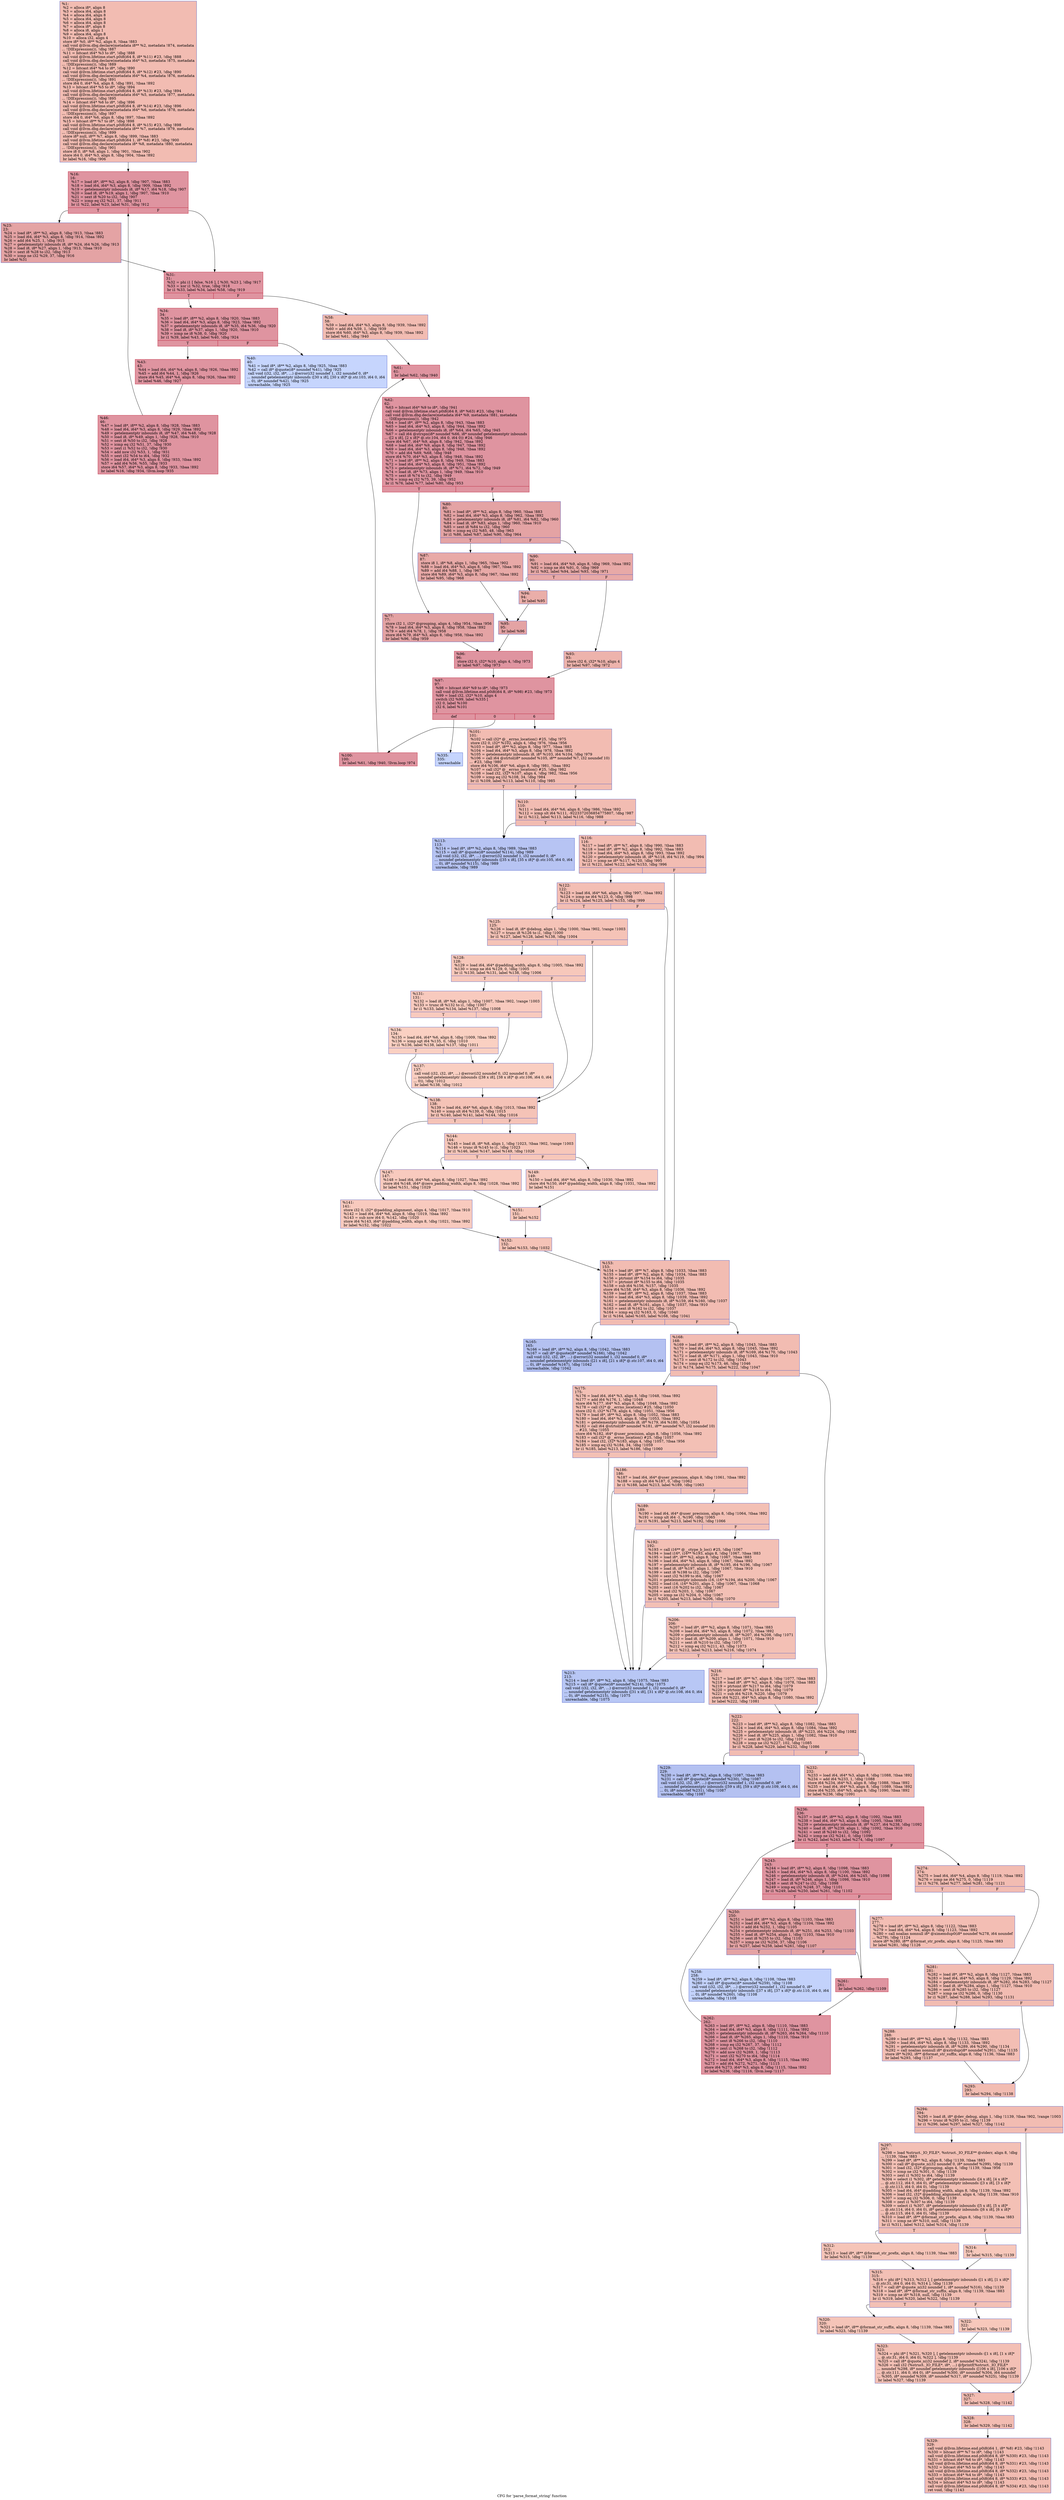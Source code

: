 digraph "CFG for 'parse_format_string' function" {
	label="CFG for 'parse_format_string' function";

	Node0xc863f0 [shape=record,color="#3d50c3ff", style=filled, fillcolor="#e1675170",label="{%1:\l  %2 = alloca i8*, align 8\l  %3 = alloca i64, align 8\l  %4 = alloca i64, align 8\l  %5 = alloca i64, align 8\l  %6 = alloca i64, align 8\l  %7 = alloca i8*, align 8\l  %8 = alloca i8, align 1\l  %9 = alloca i64, align 8\l  %10 = alloca i32, align 4\l  store i8* %0, i8** %2, align 8, !tbaa !883\l  call void @llvm.dbg.declare(metadata i8** %2, metadata !874, metadata\l... !DIExpression()), !dbg !887\l  %11 = bitcast i64* %3 to i8*, !dbg !888\l  call void @llvm.lifetime.start.p0i8(i64 8, i8* %11) #23, !dbg !888\l  call void @llvm.dbg.declare(metadata i64* %3, metadata !875, metadata\l... !DIExpression()), !dbg !889\l  %12 = bitcast i64* %4 to i8*, !dbg !890\l  call void @llvm.lifetime.start.p0i8(i64 8, i8* %12) #23, !dbg !890\l  call void @llvm.dbg.declare(metadata i64* %4, metadata !876, metadata\l... !DIExpression()), !dbg !891\l  store i64 0, i64* %4, align 8, !dbg !891, !tbaa !892\l  %13 = bitcast i64* %5 to i8*, !dbg !894\l  call void @llvm.lifetime.start.p0i8(i64 8, i8* %13) #23, !dbg !894\l  call void @llvm.dbg.declare(metadata i64* %5, metadata !877, metadata\l... !DIExpression()), !dbg !895\l  %14 = bitcast i64* %6 to i8*, !dbg !896\l  call void @llvm.lifetime.start.p0i8(i64 8, i8* %14) #23, !dbg !896\l  call void @llvm.dbg.declare(metadata i64* %6, metadata !878, metadata\l... !DIExpression()), !dbg !897\l  store i64 0, i64* %6, align 8, !dbg !897, !tbaa !892\l  %15 = bitcast i8** %7 to i8*, !dbg !898\l  call void @llvm.lifetime.start.p0i8(i64 8, i8* %15) #23, !dbg !898\l  call void @llvm.dbg.declare(metadata i8** %7, metadata !879, metadata\l... !DIExpression()), !dbg !899\l  store i8* null, i8** %7, align 8, !dbg !899, !tbaa !883\l  call void @llvm.lifetime.start.p0i8(i64 1, i8* %8) #23, !dbg !900\l  call void @llvm.dbg.declare(metadata i8* %8, metadata !880, metadata\l... !DIExpression()), !dbg !901\l  store i8 0, i8* %8, align 1, !dbg !901, !tbaa !902\l  store i64 0, i64* %3, align 8, !dbg !904, !tbaa !892\l  br label %16, !dbg !906\l}"];
	Node0xc863f0 -> Node0xc866a0;
	Node0xc866a0 [shape=record,color="#b70d28ff", style=filled, fillcolor="#b70d2870",label="{%16:\l16:                                               \l  %17 = load i8*, i8** %2, align 8, !dbg !907, !tbaa !883\l  %18 = load i64, i64* %3, align 8, !dbg !909, !tbaa !892\l  %19 = getelementptr inbounds i8, i8* %17, i64 %18, !dbg !907\l  %20 = load i8, i8* %19, align 1, !dbg !907, !tbaa !910\l  %21 = sext i8 %20 to i32, !dbg !907\l  %22 = icmp eq i32 %21, 37, !dbg !911\l  br i1 %22, label %23, label %31, !dbg !912\l|{<s0>T|<s1>F}}"];
	Node0xc866a0:s0 -> Node0xc866f0;
	Node0xc866a0:s1 -> Node0xc86740;
	Node0xc866f0 [shape=record,color="#3d50c3ff", style=filled, fillcolor="#c32e3170",label="{%23:\l23:                                               \l  %24 = load i8*, i8** %2, align 8, !dbg !913, !tbaa !883\l  %25 = load i64, i64* %3, align 8, !dbg !914, !tbaa !892\l  %26 = add i64 %25, 1, !dbg !915\l  %27 = getelementptr inbounds i8, i8* %24, i64 %26, !dbg !913\l  %28 = load i8, i8* %27, align 1, !dbg !913, !tbaa !910\l  %29 = sext i8 %28 to i32, !dbg !913\l  %30 = icmp ne i32 %29, 37, !dbg !916\l  br label %31\l}"];
	Node0xc866f0 -> Node0xc86740;
	Node0xc86740 [shape=record,color="#b70d28ff", style=filled, fillcolor="#b70d2870",label="{%31:\l31:                                               \l  %32 = phi i1 [ false, %16 ], [ %30, %23 ], !dbg !917\l  %33 = xor i1 %32, true, !dbg !918\l  br i1 %33, label %34, label %58, !dbg !919\l|{<s0>T|<s1>F}}"];
	Node0xc86740:s0 -> Node0xc86790;
	Node0xc86740:s1 -> Node0xc868d0;
	Node0xc86790 [shape=record,color="#b70d28ff", style=filled, fillcolor="#b70d2870",label="{%34:\l34:                                               \l  %35 = load i8*, i8** %2, align 8, !dbg !920, !tbaa !883\l  %36 = load i64, i64* %3, align 8, !dbg !923, !tbaa !892\l  %37 = getelementptr inbounds i8, i8* %35, i64 %36, !dbg !920\l  %38 = load i8, i8* %37, align 1, !dbg !920, !tbaa !910\l  %39 = icmp ne i8 %38, 0, !dbg !920\l  br i1 %39, label %43, label %40, !dbg !924\l|{<s0>T|<s1>F}}"];
	Node0xc86790:s0 -> Node0xc86830;
	Node0xc86790:s1 -> Node0xc867e0;
	Node0xc867e0 [shape=record,color="#3d50c3ff", style=filled, fillcolor="#7ea1fa70",label="{%40:\l40:                                               \l  %41 = load i8*, i8** %2, align 8, !dbg !925, !tbaa !883\l  %42 = call i8* @quote(i8* noundef %41), !dbg !925\l  call void (i32, i32, i8*, ...) @error(i32 noundef 1, i32 noundef 0, i8*\l... noundef getelementptr inbounds ([30 x i8], [30 x i8]* @.str.103, i64 0, i64\l... 0), i8* noundef %42), !dbg !925\l  unreachable, !dbg !925\l}"];
	Node0xc86830 [shape=record,color="#b70d28ff", style=filled, fillcolor="#b70d2870",label="{%43:\l43:                                               \l  %44 = load i64, i64* %4, align 8, !dbg !926, !tbaa !892\l  %45 = add i64 %44, 1, !dbg !926\l  store i64 %45, i64* %4, align 8, !dbg !926, !tbaa !892\l  br label %46, !dbg !927\l}"];
	Node0xc86830 -> Node0xc86880;
	Node0xc86880 [shape=record,color="#b70d28ff", style=filled, fillcolor="#b70d2870",label="{%46:\l46:                                               \l  %47 = load i8*, i8** %2, align 8, !dbg !928, !tbaa !883\l  %48 = load i64, i64* %3, align 8, !dbg !929, !tbaa !892\l  %49 = getelementptr inbounds i8, i8* %47, i64 %48, !dbg !928\l  %50 = load i8, i8* %49, align 1, !dbg !928, !tbaa !910\l  %51 = sext i8 %50 to i32, !dbg !928\l  %52 = icmp eq i32 %51, 37, !dbg !930\l  %53 = zext i1 %52 to i32, !dbg !930\l  %54 = add nsw i32 %53, 1, !dbg !931\l  %55 = sext i32 %54 to i64, !dbg !932\l  %56 = load i64, i64* %3, align 8, !dbg !933, !tbaa !892\l  %57 = add i64 %56, %55, !dbg !933\l  store i64 %57, i64* %3, align 8, !dbg !933, !tbaa !892\l  br label %16, !dbg !934, !llvm.loop !935\l}"];
	Node0xc86880 -> Node0xc866a0;
	Node0xc868d0 [shape=record,color="#3d50c3ff", style=filled, fillcolor="#e1675170",label="{%58:\l58:                                               \l  %59 = load i64, i64* %3, align 8, !dbg !939, !tbaa !892\l  %60 = add i64 %59, 1, !dbg !939\l  store i64 %60, i64* %3, align 8, !dbg !939, !tbaa !892\l  br label %61, !dbg !940\l}"];
	Node0xc868d0 -> Node0xc86920;
	Node0xc86920 [shape=record,color="#b70d28ff", style=filled, fillcolor="#b70d2870",label="{%61:\l61:                                               \l  br label %62, !dbg !940\l}"];
	Node0xc86920 -> Node0xc86970;
	Node0xc86970 [shape=record,color="#b70d28ff", style=filled, fillcolor="#b70d2870",label="{%62:\l62:                                               \l  %63 = bitcast i64* %9 to i8*, !dbg !941\l  call void @llvm.lifetime.start.p0i8(i64 8, i8* %63) #23, !dbg !941\l  call void @llvm.dbg.declare(metadata i64* %9, metadata !881, metadata\l... !DIExpression()), !dbg !942\l  %64 = load i8*, i8** %2, align 8, !dbg !943, !tbaa !883\l  %65 = load i64, i64* %3, align 8, !dbg !944, !tbaa !892\l  %66 = getelementptr inbounds i8, i8* %64, i64 %65, !dbg !945\l  %67 = call i64 @strspn(i8* noundef %66, i8* noundef getelementptr inbounds\l... ([2 x i8], [2 x i8]* @.str.104, i64 0, i64 0)) #24, !dbg !946\l  store i64 %67, i64* %9, align 8, !dbg !942, !tbaa !892\l  %68 = load i64, i64* %9, align 8, !dbg !947, !tbaa !892\l  %69 = load i64, i64* %3, align 8, !dbg !948, !tbaa !892\l  %70 = add i64 %69, %68, !dbg !948\l  store i64 %70, i64* %3, align 8, !dbg !948, !tbaa !892\l  %71 = load i8*, i8** %2, align 8, !dbg !949, !tbaa !883\l  %72 = load i64, i64* %3, align 8, !dbg !951, !tbaa !892\l  %73 = getelementptr inbounds i8, i8* %71, i64 %72, !dbg !949\l  %74 = load i8, i8* %73, align 1, !dbg !949, !tbaa !910\l  %75 = sext i8 %74 to i32, !dbg !949\l  %76 = icmp eq i32 %75, 39, !dbg !952\l  br i1 %76, label %77, label %80, !dbg !953\l|{<s0>T|<s1>F}}"];
	Node0xc86970:s0 -> Node0xc869c0;
	Node0xc86970:s1 -> Node0xc86a10;
	Node0xc869c0 [shape=record,color="#3d50c3ff", style=filled, fillcolor="#c32e3170",label="{%77:\l77:                                               \l  store i32 1, i32* @grouping, align 4, !dbg !954, !tbaa !956\l  %78 = load i64, i64* %3, align 8, !dbg !958, !tbaa !892\l  %79 = add i64 %78, 1, !dbg !958\l  store i64 %79, i64* %3, align 8, !dbg !958, !tbaa !892\l  br label %96, !dbg !959\l}"];
	Node0xc869c0 -> Node0xc86bf0;
	Node0xc86a10 [shape=record,color="#3d50c3ff", style=filled, fillcolor="#c32e3170",label="{%80:\l80:                                               \l  %81 = load i8*, i8** %2, align 8, !dbg !960, !tbaa !883\l  %82 = load i64, i64* %3, align 8, !dbg !962, !tbaa !892\l  %83 = getelementptr inbounds i8, i8* %81, i64 %82, !dbg !960\l  %84 = load i8, i8* %83, align 1, !dbg !960, !tbaa !910\l  %85 = sext i8 %84 to i32, !dbg !960\l  %86 = icmp eq i32 %85, 48, !dbg !963\l  br i1 %86, label %87, label %90, !dbg !964\l|{<s0>T|<s1>F}}"];
	Node0xc86a10:s0 -> Node0xc86a60;
	Node0xc86a10:s1 -> Node0xc86ab0;
	Node0xc86a60 [shape=record,color="#3d50c3ff", style=filled, fillcolor="#ca3b3770",label="{%87:\l87:                                               \l  store i8 1, i8* %8, align 1, !dbg !965, !tbaa !902\l  %88 = load i64, i64* %3, align 8, !dbg !967, !tbaa !892\l  %89 = add i64 %88, 1, !dbg !967\l  store i64 %89, i64* %3, align 8, !dbg !967, !tbaa !892\l  br label %95, !dbg !968\l}"];
	Node0xc86a60 -> Node0xc86ba0;
	Node0xc86ab0 [shape=record,color="#3d50c3ff", style=filled, fillcolor="#ca3b3770",label="{%90:\l90:                                               \l  %91 = load i64, i64* %9, align 8, !dbg !969, !tbaa !892\l  %92 = icmp ne i64 %91, 0, !dbg !969\l  br i1 %92, label %94, label %93, !dbg !971\l|{<s0>T|<s1>F}}"];
	Node0xc86ab0:s0 -> Node0xc86b50;
	Node0xc86ab0:s1 -> Node0xc86b00;
	Node0xc86b00 [shape=record,color="#3d50c3ff", style=filled, fillcolor="#d6524470",label="{%93:\l93:                                               \l  store i32 6, i32* %10, align 4\l  br label %97, !dbg !972\l}"];
	Node0xc86b00 -> Node0xc86c40;
	Node0xc86b50 [shape=record,color="#3d50c3ff", style=filled, fillcolor="#d0473d70",label="{%94:\l94:                                               \l  br label %95\l}"];
	Node0xc86b50 -> Node0xc86ba0;
	Node0xc86ba0 [shape=record,color="#3d50c3ff", style=filled, fillcolor="#c32e3170",label="{%95:\l95:                                               \l  br label %96\l}"];
	Node0xc86ba0 -> Node0xc86bf0;
	Node0xc86bf0 [shape=record,color="#b70d28ff", style=filled, fillcolor="#b70d2870",label="{%96:\l96:                                               \l  store i32 0, i32* %10, align 4, !dbg !973\l  br label %97, !dbg !973\l}"];
	Node0xc86bf0 -> Node0xc86c40;
	Node0xc86c40 [shape=record,color="#b70d28ff", style=filled, fillcolor="#b70d2870",label="{%97:\l97:                                               \l  %98 = bitcast i64* %9 to i8*, !dbg !973\l  call void @llvm.lifetime.end.p0i8(i64 8, i8* %98) #23, !dbg !973\l  %99 = load i32, i32* %10, align 4\l  switch i32 %99, label %335 [\l    i32 0, label %100\l    i32 6, label %101\l  ]\l|{<s0>def|<s1>0|<s2>6}}"];
	Node0xc86c40:s0 -> Node0xc87d20;
	Node0xc86c40:s1 -> Node0xc86c90;
	Node0xc86c40:s2 -> Node0xc86ce0;
	Node0xc86c90 [shape=record,color="#b70d28ff", style=filled, fillcolor="#b70d2870",label="{%100:\l100:                                              \l  br label %61, !dbg !940, !llvm.loop !974\l}"];
	Node0xc86c90 -> Node0xc86920;
	Node0xc86ce0 [shape=record,color="#3d50c3ff", style=filled, fillcolor="#e1675170",label="{%101:\l101:                                              \l  %102 = call i32* @__errno_location() #25, !dbg !975\l  store i32 0, i32* %102, align 4, !dbg !976, !tbaa !956\l  %103 = load i8*, i8** %2, align 8, !dbg !977, !tbaa !883\l  %104 = load i64, i64* %3, align 8, !dbg !978, !tbaa !892\l  %105 = getelementptr inbounds i8, i8* %103, i64 %104, !dbg !979\l  %106 = call i64 @strtol(i8* noundef %105, i8** noundef %7, i32 noundef 10)\l... #23, !dbg !980\l  store i64 %106, i64* %6, align 8, !dbg !981, !tbaa !892\l  %107 = call i32* @__errno_location() #25, !dbg !982\l  %108 = load i32, i32* %107, align 4, !dbg !982, !tbaa !956\l  %109 = icmp eq i32 %108, 34, !dbg !984\l  br i1 %109, label %113, label %110, !dbg !985\l|{<s0>T|<s1>F}}"];
	Node0xc86ce0:s0 -> Node0xc86d80;
	Node0xc86ce0:s1 -> Node0xc86d30;
	Node0xc86d30 [shape=record,color="#3d50c3ff", style=filled, fillcolor="#e1675170",label="{%110:\l110:                                              \l  %111 = load i64, i64* %6, align 8, !dbg !986, !tbaa !892\l  %112 = icmp slt i64 %111, -9223372036854775807, !dbg !987\l  br i1 %112, label %113, label %116, !dbg !988\l|{<s0>T|<s1>F}}"];
	Node0xc86d30:s0 -> Node0xc86d80;
	Node0xc86d30:s1 -> Node0xc86dd0;
	Node0xc86d80 [shape=record,color="#3d50c3ff", style=filled, fillcolor="#5b7ae570",label="{%113:\l113:                                              \l  %114 = load i8*, i8** %2, align 8, !dbg !989, !tbaa !883\l  %115 = call i8* @quote(i8* noundef %114), !dbg !989\l  call void (i32, i32, i8*, ...) @error(i32 noundef 1, i32 noundef 0, i8*\l... noundef getelementptr inbounds ([35 x i8], [35 x i8]* @.str.105, i64 0, i64\l... 0), i8* noundef %115), !dbg !989\l  unreachable, !dbg !989\l}"];
	Node0xc86dd0 [shape=record,color="#3d50c3ff", style=filled, fillcolor="#e1675170",label="{%116:\l116:                                              \l  %117 = load i8*, i8** %7, align 8, !dbg !990, !tbaa !883\l  %118 = load i8*, i8** %2, align 8, !dbg !992, !tbaa !883\l  %119 = load i64, i64* %3, align 8, !dbg !993, !tbaa !892\l  %120 = getelementptr inbounds i8, i8* %118, i64 %119, !dbg !994\l  %121 = icmp ne i8* %117, %120, !dbg !995\l  br i1 %121, label %122, label %153, !dbg !996\l|{<s0>T|<s1>F}}"];
	Node0xc86dd0:s0 -> Node0xc86e20;
	Node0xc86dd0:s1 -> Node0xc87230;
	Node0xc86e20 [shape=record,color="#3d50c3ff", style=filled, fillcolor="#e36c5570",label="{%122:\l122:                                              \l  %123 = load i64, i64* %6, align 8, !dbg !997, !tbaa !892\l  %124 = icmp ne i64 %123, 0, !dbg !998\l  br i1 %124, label %125, label %153, !dbg !999\l|{<s0>T|<s1>F}}"];
	Node0xc86e20:s0 -> Node0xc86e70;
	Node0xc86e20:s1 -> Node0xc87230;
	Node0xc86e70 [shape=record,color="#3d50c3ff", style=filled, fillcolor="#e8765c70",label="{%125:\l125:                                              \l  %126 = load i8, i8* @debug, align 1, !dbg !1000, !tbaa !902, !range !1003\l  %127 = trunc i8 %126 to i1, !dbg !1000\l  br i1 %127, label %128, label %138, !dbg !1004\l|{<s0>T|<s1>F}}"];
	Node0xc86e70:s0 -> Node0xc86ec0;
	Node0xc86e70:s1 -> Node0xc87000;
	Node0xc86ec0 [shape=record,color="#3d50c3ff", style=filled, fillcolor="#ed836670",label="{%128:\l128:                                              \l  %129 = load i64, i64* @padding_width, align 8, !dbg !1005, !tbaa !892\l  %130 = icmp ne i64 %129, 0, !dbg !1005\l  br i1 %130, label %131, label %138, !dbg !1006\l|{<s0>T|<s1>F}}"];
	Node0xc86ec0:s0 -> Node0xc86f10;
	Node0xc86ec0:s1 -> Node0xc87000;
	Node0xc86f10 [shape=record,color="#3d50c3ff", style=filled, fillcolor="#ef886b70",label="{%131:\l131:                                              \l  %132 = load i8, i8* %8, align 1, !dbg !1007, !tbaa !902, !range !1003\l  %133 = trunc i8 %132 to i1, !dbg !1007\l  br i1 %133, label %134, label %137, !dbg !1008\l|{<s0>T|<s1>F}}"];
	Node0xc86f10:s0 -> Node0xc86f60;
	Node0xc86f10:s1 -> Node0xc86fb0;
	Node0xc86f60 [shape=record,color="#3d50c3ff", style=filled, fillcolor="#f3947570",label="{%134:\l134:                                              \l  %135 = load i64, i64* %6, align 8, !dbg !1009, !tbaa !892\l  %136 = icmp sgt i64 %135, 0, !dbg !1010\l  br i1 %136, label %138, label %137, !dbg !1011\l|{<s0>T|<s1>F}}"];
	Node0xc86f60:s0 -> Node0xc87000;
	Node0xc86f60:s1 -> Node0xc86fb0;
	Node0xc86fb0 [shape=record,color="#3d50c3ff", style=filled, fillcolor="#f2907270",label="{%137:\l137:                                              \l  call void (i32, i32, i8*, ...) @error(i32 noundef 0, i32 noundef 0, i8*\l... noundef getelementptr inbounds ([38 x i8], [38 x i8]* @.str.106, i64 0, i64\l... 0)), !dbg !1012\l  br label %138, !dbg !1012\l}"];
	Node0xc86fb0 -> Node0xc87000;
	Node0xc87000 [shape=record,color="#3d50c3ff", style=filled, fillcolor="#e8765c70",label="{%138:\l138:                                              \l  %139 = load i64, i64* %6, align 8, !dbg !1013, !tbaa !892\l  %140 = icmp slt i64 %139, 0, !dbg !1015\l  br i1 %140, label %141, label %144, !dbg !1016\l|{<s0>T|<s1>F}}"];
	Node0xc87000:s0 -> Node0xc87050;
	Node0xc87000:s1 -> Node0xc870a0;
	Node0xc87050 [shape=record,color="#3d50c3ff", style=filled, fillcolor="#ef886b70",label="{%141:\l141:                                              \l  store i32 0, i32* @padding_alignment, align 4, !dbg !1017, !tbaa !910\l  %142 = load i64, i64* %6, align 8, !dbg !1019, !tbaa !892\l  %143 = sub nsw i64 0, %142, !dbg !1020\l  store i64 %143, i64* @padding_width, align 8, !dbg !1021, !tbaa !892\l  br label %152, !dbg !1022\l}"];
	Node0xc87050 -> Node0xc871e0;
	Node0xc870a0 [shape=record,color="#3d50c3ff", style=filled, fillcolor="#ec7f6370",label="{%144:\l144:                                              \l  %145 = load i8, i8* %8, align 1, !dbg !1023, !tbaa !902, !range !1003\l  %146 = trunc i8 %145 to i1, !dbg !1023\l  br i1 %146, label %147, label %149, !dbg !1026\l|{<s0>T|<s1>F}}"];
	Node0xc870a0:s0 -> Node0xc870f0;
	Node0xc870a0:s1 -> Node0xc87140;
	Node0xc870f0 [shape=record,color="#3d50c3ff", style=filled, fillcolor="#ef886b70",label="{%147:\l147:                                              \l  %148 = load i64, i64* %6, align 8, !dbg !1027, !tbaa !892\l  store i64 %148, i64* @zero_padding_width, align 8, !dbg !1028, !tbaa !892\l  br label %151, !dbg !1029\l}"];
	Node0xc870f0 -> Node0xc87190;
	Node0xc87140 [shape=record,color="#3d50c3ff", style=filled, fillcolor="#ef886b70",label="{%149:\l149:                                              \l  %150 = load i64, i64* %6, align 8, !dbg !1030, !tbaa !892\l  store i64 %150, i64* @padding_width, align 8, !dbg !1031, !tbaa !892\l  br label %151\l}"];
	Node0xc87140 -> Node0xc87190;
	Node0xc87190 [shape=record,color="#3d50c3ff", style=filled, fillcolor="#ec7f6370",label="{%151:\l151:                                              \l  br label %152\l}"];
	Node0xc87190 -> Node0xc871e0;
	Node0xc871e0 [shape=record,color="#3d50c3ff", style=filled, fillcolor="#e8765c70",label="{%152:\l152:                                              \l  br label %153, !dbg !1032\l}"];
	Node0xc871e0 -> Node0xc87230;
	Node0xc87230 [shape=record,color="#3d50c3ff", style=filled, fillcolor="#e1675170",label="{%153:\l153:                                              \l  %154 = load i8*, i8** %7, align 8, !dbg !1033, !tbaa !883\l  %155 = load i8*, i8** %2, align 8, !dbg !1034, !tbaa !883\l  %156 = ptrtoint i8* %154 to i64, !dbg !1035\l  %157 = ptrtoint i8* %155 to i64, !dbg !1035\l  %158 = sub i64 %156, %157, !dbg !1035\l  store i64 %158, i64* %3, align 8, !dbg !1036, !tbaa !892\l  %159 = load i8*, i8** %2, align 8, !dbg !1037, !tbaa !883\l  %160 = load i64, i64* %3, align 8, !dbg !1039, !tbaa !892\l  %161 = getelementptr inbounds i8, i8* %159, i64 %160, !dbg !1037\l  %162 = load i8, i8* %161, align 1, !dbg !1037, !tbaa !910\l  %163 = sext i8 %162 to i32, !dbg !1037\l  %164 = icmp eq i32 %163, 0, !dbg !1040\l  br i1 %164, label %165, label %168, !dbg !1041\l|{<s0>T|<s1>F}}"];
	Node0xc87230:s0 -> Node0xc87280;
	Node0xc87230:s1 -> Node0xc872d0;
	Node0xc87280 [shape=record,color="#3d50c3ff", style=filled, fillcolor="#5572df70",label="{%165:\l165:                                              \l  %166 = load i8*, i8** %2, align 8, !dbg !1042, !tbaa !883\l  %167 = call i8* @quote(i8* noundef %166), !dbg !1042\l  call void (i32, i32, i8*, ...) @error(i32 noundef 1, i32 noundef 0, i8*\l... noundef getelementptr inbounds ([21 x i8], [21 x i8]* @.str.107, i64 0, i64\l... 0), i8* noundef %167), !dbg !1042\l  unreachable, !dbg !1042\l}"];
	Node0xc872d0 [shape=record,color="#3d50c3ff", style=filled, fillcolor="#e1675170",label="{%168:\l168:                                              \l  %169 = load i8*, i8** %2, align 8, !dbg !1043, !tbaa !883\l  %170 = load i64, i64* %3, align 8, !dbg !1045, !tbaa !892\l  %171 = getelementptr inbounds i8, i8* %169, i64 %170, !dbg !1043\l  %172 = load i8, i8* %171, align 1, !dbg !1043, !tbaa !910\l  %173 = sext i8 %172 to i32, !dbg !1043\l  %174 = icmp eq i32 %173, 46, !dbg !1046\l  br i1 %174, label %175, label %222, !dbg !1047\l|{<s0>T|<s1>F}}"];
	Node0xc872d0:s0 -> Node0xc87320;
	Node0xc872d0:s1 -> Node0xc87550;
	Node0xc87320 [shape=record,color="#3d50c3ff", style=filled, fillcolor="#e5705870",label="{%175:\l175:                                              \l  %176 = load i64, i64* %3, align 8, !dbg !1048, !tbaa !892\l  %177 = add i64 %176, 1, !dbg !1048\l  store i64 %177, i64* %3, align 8, !dbg !1048, !tbaa !892\l  %178 = call i32* @__errno_location() #25, !dbg !1050\l  store i32 0, i32* %178, align 4, !dbg !1051, !tbaa !956\l  %179 = load i8*, i8** %2, align 8, !dbg !1052, !tbaa !883\l  %180 = load i64, i64* %3, align 8, !dbg !1053, !tbaa !892\l  %181 = getelementptr inbounds i8, i8* %179, i64 %180, !dbg !1054\l  %182 = call i64 @strtol(i8* noundef %181, i8** noundef %7, i32 noundef 10)\l... #23, !dbg !1055\l  store i64 %182, i64* @user_precision, align 8, !dbg !1056, !tbaa !892\l  %183 = call i32* @__errno_location() #25, !dbg !1057\l  %184 = load i32, i32* %183, align 4, !dbg !1057, !tbaa !956\l  %185 = icmp eq i32 %184, 34, !dbg !1059\l  br i1 %185, label %213, label %186, !dbg !1060\l|{<s0>T|<s1>F}}"];
	Node0xc87320:s0 -> Node0xc874b0;
	Node0xc87320:s1 -> Node0xc87370;
	Node0xc87370 [shape=record,color="#3d50c3ff", style=filled, fillcolor="#e5705870",label="{%186:\l186:                                              \l  %187 = load i64, i64* @user_precision, align 8, !dbg !1061, !tbaa !892\l  %188 = icmp slt i64 %187, 0, !dbg !1062\l  br i1 %188, label %213, label %189, !dbg !1063\l|{<s0>T|<s1>F}}"];
	Node0xc87370:s0 -> Node0xc874b0;
	Node0xc87370:s1 -> Node0xc873c0;
	Node0xc873c0 [shape=record,color="#3d50c3ff", style=filled, fillcolor="#e5705870",label="{%189:\l189:                                              \l  %190 = load i64, i64* @user_precision, align 8, !dbg !1064, !tbaa !892\l  %191 = icmp ult i64 -1, %190, !dbg !1065\l  br i1 %191, label %213, label %192, !dbg !1066\l|{<s0>T|<s1>F}}"];
	Node0xc873c0:s0 -> Node0xc874b0;
	Node0xc873c0:s1 -> Node0xc87410;
	Node0xc87410 [shape=record,color="#3d50c3ff", style=filled, fillcolor="#e5705870",label="{%192:\l192:                                              \l  %193 = call i16** @__ctype_b_loc() #25, !dbg !1067\l  %194 = load i16*, i16** %193, align 8, !dbg !1067, !tbaa !883\l  %195 = load i8*, i8** %2, align 8, !dbg !1067, !tbaa !883\l  %196 = load i64, i64* %3, align 8, !dbg !1067, !tbaa !892\l  %197 = getelementptr inbounds i8, i8* %195, i64 %196, !dbg !1067\l  %198 = load i8, i8* %197, align 1, !dbg !1067, !tbaa !910\l  %199 = sext i8 %198 to i32, !dbg !1067\l  %200 = sext i32 %199 to i64, !dbg !1067\l  %201 = getelementptr inbounds i16, i16* %194, i64 %200, !dbg !1067\l  %202 = load i16, i16* %201, align 2, !dbg !1067, !tbaa !1068\l  %203 = zext i16 %202 to i32, !dbg !1067\l  %204 = and i32 %203, 1, !dbg !1067\l  %205 = icmp ne i32 %204, 0, !dbg !1067\l  br i1 %205, label %213, label %206, !dbg !1070\l|{<s0>T|<s1>F}}"];
	Node0xc87410:s0 -> Node0xc874b0;
	Node0xc87410:s1 -> Node0xc87460;
	Node0xc87460 [shape=record,color="#3d50c3ff", style=filled, fillcolor="#e5705870",label="{%206:\l206:                                              \l  %207 = load i8*, i8** %2, align 8, !dbg !1071, !tbaa !883\l  %208 = load i64, i64* %3, align 8, !dbg !1072, !tbaa !892\l  %209 = getelementptr inbounds i8, i8* %207, i64 %208, !dbg !1071\l  %210 = load i8, i8* %209, align 1, !dbg !1071, !tbaa !910\l  %211 = sext i8 %210 to i32, !dbg !1071\l  %212 = icmp eq i32 %211, 43, !dbg !1073\l  br i1 %212, label %213, label %216, !dbg !1074\l|{<s0>T|<s1>F}}"];
	Node0xc87460:s0 -> Node0xc874b0;
	Node0xc87460:s1 -> Node0xc87500;
	Node0xc874b0 [shape=record,color="#3d50c3ff", style=filled, fillcolor="#5f7fe870",label="{%213:\l213:                                              \l  %214 = load i8*, i8** %2, align 8, !dbg !1075, !tbaa !883\l  %215 = call i8* @quote(i8* noundef %214), !dbg !1075\l  call void (i32, i32, i8*, ...) @error(i32 noundef 1, i32 noundef 0, i8*\l... noundef getelementptr inbounds ([31 x i8], [31 x i8]* @.str.108, i64 0, i64\l... 0), i8* noundef %215), !dbg !1075\l  unreachable, !dbg !1075\l}"];
	Node0xc87500 [shape=record,color="#3d50c3ff", style=filled, fillcolor="#e5705870",label="{%216:\l216:                                              \l  %217 = load i8*, i8** %7, align 8, !dbg !1077, !tbaa !883\l  %218 = load i8*, i8** %2, align 8, !dbg !1078, !tbaa !883\l  %219 = ptrtoint i8* %217 to i64, !dbg !1079\l  %220 = ptrtoint i8* %218 to i64, !dbg !1079\l  %221 = sub i64 %219, %220, !dbg !1079\l  store i64 %221, i64* %3, align 8, !dbg !1080, !tbaa !892\l  br label %222, !dbg !1081\l}"];
	Node0xc87500 -> Node0xc87550;
	Node0xc87550 [shape=record,color="#3d50c3ff", style=filled, fillcolor="#e1675170",label="{%222:\l222:                                              \l  %223 = load i8*, i8** %2, align 8, !dbg !1082, !tbaa !883\l  %224 = load i64, i64* %3, align 8, !dbg !1084, !tbaa !892\l  %225 = getelementptr inbounds i8, i8* %223, i64 %224, !dbg !1082\l  %226 = load i8, i8* %225, align 1, !dbg !1082, !tbaa !910\l  %227 = sext i8 %226 to i32, !dbg !1082\l  %228 = icmp ne i32 %227, 102, !dbg !1085\l  br i1 %228, label %229, label %232, !dbg !1086\l|{<s0>T|<s1>F}}"];
	Node0xc87550:s0 -> Node0xc875a0;
	Node0xc87550:s1 -> Node0xc875f0;
	Node0xc875a0 [shape=record,color="#3d50c3ff", style=filled, fillcolor="#5572df70",label="{%229:\l229:                                              \l  %230 = load i8*, i8** %2, align 8, !dbg !1087, !tbaa !883\l  %231 = call i8* @quote(i8* noundef %230), !dbg !1087\l  call void (i32, i32, i8*, ...) @error(i32 noundef 1, i32 noundef 0, i8*\l... noundef getelementptr inbounds ([59 x i8], [59 x i8]* @.str.109, i64 0, i64\l... 0), i8* noundef %231), !dbg !1087\l  unreachable, !dbg !1087\l}"];
	Node0xc875f0 [shape=record,color="#3d50c3ff", style=filled, fillcolor="#e1675170",label="{%232:\l232:                                              \l  %233 = load i64, i64* %3, align 8, !dbg !1088, !tbaa !892\l  %234 = add i64 %233, 1, !dbg !1088\l  store i64 %234, i64* %3, align 8, !dbg !1088, !tbaa !892\l  %235 = load i64, i64* %3, align 8, !dbg !1089, !tbaa !892\l  store i64 %235, i64* %5, align 8, !dbg !1090, !tbaa !892\l  br label %236, !dbg !1091\l}"];
	Node0xc875f0 -> Node0xc87640;
	Node0xc87640 [shape=record,color="#b70d28ff", style=filled, fillcolor="#b70d2870",label="{%236:\l236:                                              \l  %237 = load i8*, i8** %2, align 8, !dbg !1092, !tbaa !883\l  %238 = load i64, i64* %3, align 8, !dbg !1095, !tbaa !892\l  %239 = getelementptr inbounds i8, i8* %237, i64 %238, !dbg !1092\l  %240 = load i8, i8* %239, align 1, !dbg !1092, !tbaa !910\l  %241 = sext i8 %240 to i32, !dbg !1092\l  %242 = icmp ne i32 %241, 0, !dbg !1096\l  br i1 %242, label %243, label %274, !dbg !1097\l|{<s0>T|<s1>F}}"];
	Node0xc87640:s0 -> Node0xc87690;
	Node0xc87640:s1 -> Node0xc87820;
	Node0xc87690 [shape=record,color="#b70d28ff", style=filled, fillcolor="#b70d2870",label="{%243:\l243:                                              \l  %244 = load i8*, i8** %2, align 8, !dbg !1098, !tbaa !883\l  %245 = load i64, i64* %3, align 8, !dbg !1100, !tbaa !892\l  %246 = getelementptr inbounds i8, i8* %244, i64 %245, !dbg !1098\l  %247 = load i8, i8* %246, align 1, !dbg !1098, !tbaa !910\l  %248 = sext i8 %247 to i32, !dbg !1098\l  %249 = icmp eq i32 %248, 37, !dbg !1101\l  br i1 %249, label %250, label %261, !dbg !1102\l|{<s0>T|<s1>F}}"];
	Node0xc87690:s0 -> Node0xc876e0;
	Node0xc87690:s1 -> Node0xc87780;
	Node0xc876e0 [shape=record,color="#3d50c3ff", style=filled, fillcolor="#c32e3170",label="{%250:\l250:                                              \l  %251 = load i8*, i8** %2, align 8, !dbg !1103, !tbaa !883\l  %252 = load i64, i64* %3, align 8, !dbg !1104, !tbaa !892\l  %253 = add i64 %252, 1, !dbg !1105\l  %254 = getelementptr inbounds i8, i8* %251, i64 %253, !dbg !1103\l  %255 = load i8, i8* %254, align 1, !dbg !1103, !tbaa !910\l  %256 = sext i8 %255 to i32, !dbg !1103\l  %257 = icmp ne i32 %256, 37, !dbg !1106\l  br i1 %257, label %258, label %261, !dbg !1107\l|{<s0>T|<s1>F}}"];
	Node0xc876e0:s0 -> Node0xc87730;
	Node0xc876e0:s1 -> Node0xc87780;
	Node0xc87730 [shape=record,color="#3d50c3ff", style=filled, fillcolor="#779af770",label="{%258:\l258:                                              \l  %259 = load i8*, i8** %2, align 8, !dbg !1108, !tbaa !883\l  %260 = call i8* @quote(i8* noundef %259), !dbg !1108\l  call void (i32, i32, i8*, ...) @error(i32 noundef 1, i32 noundef 0, i8*\l... noundef getelementptr inbounds ([37 x i8], [37 x i8]* @.str.110, i64 0, i64\l... 0), i8* noundef %260), !dbg !1108\l  unreachable, !dbg !1108\l}"];
	Node0xc87780 [shape=record,color="#b70d28ff", style=filled, fillcolor="#b70d2870",label="{%261:\l261:                                              \l  br label %262, !dbg !1109\l}"];
	Node0xc87780 -> Node0xc877d0;
	Node0xc877d0 [shape=record,color="#b70d28ff", style=filled, fillcolor="#b70d2870",label="{%262:\l262:                                              \l  %263 = load i8*, i8** %2, align 8, !dbg !1110, !tbaa !883\l  %264 = load i64, i64* %3, align 8, !dbg !1111, !tbaa !892\l  %265 = getelementptr inbounds i8, i8* %263, i64 %264, !dbg !1110\l  %266 = load i8, i8* %265, align 1, !dbg !1110, !tbaa !910\l  %267 = sext i8 %266 to i32, !dbg !1110\l  %268 = icmp eq i32 %267, 37, !dbg !1112\l  %269 = zext i1 %268 to i32, !dbg !1112\l  %270 = add nsw i32 %269, 1, !dbg !1113\l  %271 = sext i32 %270 to i64, !dbg !1114\l  %272 = load i64, i64* %3, align 8, !dbg !1115, !tbaa !892\l  %273 = add i64 %272, %271, !dbg !1115\l  store i64 %273, i64* %3, align 8, !dbg !1115, !tbaa !892\l  br label %236, !dbg !1116, !llvm.loop !1117\l}"];
	Node0xc877d0 -> Node0xc87640;
	Node0xc87820 [shape=record,color="#3d50c3ff", style=filled, fillcolor="#e1675170",label="{%274:\l274:                                              \l  %275 = load i64, i64* %4, align 8, !dbg !1119, !tbaa !892\l  %276 = icmp ne i64 %275, 0, !dbg !1119\l  br i1 %276, label %277, label %281, !dbg !1121\l|{<s0>T|<s1>F}}"];
	Node0xc87820:s0 -> Node0xc87870;
	Node0xc87820:s1 -> Node0xc878c0;
	Node0xc87870 [shape=record,color="#3d50c3ff", style=filled, fillcolor="#e36c5570",label="{%277:\l277:                                              \l  %278 = load i8*, i8** %2, align 8, !dbg !1122, !tbaa !883\l  %279 = load i64, i64* %4, align 8, !dbg !1123, !tbaa !892\l  %280 = call noalias nonnull i8* @ximemdup0(i8* noundef %278, i64 noundef\l... %279), !dbg !1124\l  store i8* %280, i8** @format_str_prefix, align 8, !dbg !1125, !tbaa !883\l  br label %281, !dbg !1126\l}"];
	Node0xc87870 -> Node0xc878c0;
	Node0xc878c0 [shape=record,color="#3d50c3ff", style=filled, fillcolor="#e1675170",label="{%281:\l281:                                              \l  %282 = load i8*, i8** %2, align 8, !dbg !1127, !tbaa !883\l  %283 = load i64, i64* %5, align 8, !dbg !1129, !tbaa !892\l  %284 = getelementptr inbounds i8, i8* %282, i64 %283, !dbg !1127\l  %285 = load i8, i8* %284, align 1, !dbg !1127, !tbaa !910\l  %286 = sext i8 %285 to i32, !dbg !1127\l  %287 = icmp ne i32 %286, 0, !dbg !1130\l  br i1 %287, label %288, label %293, !dbg !1131\l|{<s0>T|<s1>F}}"];
	Node0xc878c0:s0 -> Node0xc87910;
	Node0xc878c0:s1 -> Node0xc87960;
	Node0xc87910 [shape=record,color="#3d50c3ff", style=filled, fillcolor="#e36c5570",label="{%288:\l288:                                              \l  %289 = load i8*, i8** %2, align 8, !dbg !1132, !tbaa !883\l  %290 = load i64, i64* %5, align 8, !dbg !1133, !tbaa !892\l  %291 = getelementptr inbounds i8, i8* %289, i64 %290, !dbg !1134\l  %292 = call noalias nonnull i8* @xstrdup(i8* noundef %291), !dbg !1135\l  store i8* %292, i8** @format_str_suffix, align 8, !dbg !1136, !tbaa !883\l  br label %293, !dbg !1137\l}"];
	Node0xc87910 -> Node0xc87960;
	Node0xc87960 [shape=record,color="#3d50c3ff", style=filled, fillcolor="#e1675170",label="{%293:\l293:                                              \l  br label %294, !dbg !1138\l}"];
	Node0xc87960 -> Node0xc879b0;
	Node0xc879b0 [shape=record,color="#3d50c3ff", style=filled, fillcolor="#e1675170",label="{%294:\l294:                                              \l  %295 = load i8, i8* @dev_debug, align 1, !dbg !1139, !tbaa !902, !range !1003\l  %296 = trunc i8 %295 to i1, !dbg !1139\l  br i1 %296, label %297, label %327, !dbg !1142\l|{<s0>T|<s1>F}}"];
	Node0xc879b0:s0 -> Node0xc87a00;
	Node0xc879b0:s1 -> Node0xc87c30;
	Node0xc87a00 [shape=record,color="#3d50c3ff", style=filled, fillcolor="#e5705870",label="{%297:\l297:                                              \l  %298 = load %struct._IO_FILE*, %struct._IO_FILE** @stderr, align 8, !dbg\l... !1139, !tbaa !883\l  %299 = load i8*, i8** %2, align 8, !dbg !1139, !tbaa !883\l  %300 = call i8* @quote_n(i32 noundef 0, i8* noundef %299), !dbg !1139\l  %301 = load i32, i32* @grouping, align 4, !dbg !1139, !tbaa !956\l  %302 = icmp ne i32 %301, 0, !dbg !1139\l  %303 = zext i1 %302 to i64, !dbg !1139\l  %304 = select i1 %302, i8* getelementptr inbounds ([4 x i8], [4 x i8]*\l... @.str.112, i64 0, i64 0), i8* getelementptr inbounds ([3 x i8], [3 x i8]*\l... @.str.113, i64 0, i64 0), !dbg !1139\l  %305 = load i64, i64* @padding_width, align 8, !dbg !1139, !tbaa !892\l  %306 = load i32, i32* @padding_alignment, align 4, !dbg !1139, !tbaa !910\l  %307 = icmp eq i32 %306, 0, !dbg !1139\l  %308 = zext i1 %307 to i64, !dbg !1139\l  %309 = select i1 %307, i8* getelementptr inbounds ([5 x i8], [5 x i8]*\l... @.str.114, i64 0, i64 0), i8* getelementptr inbounds ([6 x i8], [6 x i8]*\l... @.str.115, i64 0, i64 0), !dbg !1139\l  %310 = load i8*, i8** @format_str_prefix, align 8, !dbg !1139, !tbaa !883\l  %311 = icmp ne i8* %310, null, !dbg !1139\l  br i1 %311, label %312, label %314, !dbg !1139\l|{<s0>T|<s1>F}}"];
	Node0xc87a00:s0 -> Node0xc87a50;
	Node0xc87a00:s1 -> Node0xc87aa0;
	Node0xc87a50 [shape=record,color="#3d50c3ff", style=filled, fillcolor="#e97a5f70",label="{%312:\l312:                                              \l  %313 = load i8*, i8** @format_str_prefix, align 8, !dbg !1139, !tbaa !883\l  br label %315, !dbg !1139\l}"];
	Node0xc87a50 -> Node0xc87af0;
	Node0xc87aa0 [shape=record,color="#3d50c3ff", style=filled, fillcolor="#ed836670",label="{%314:\l314:                                              \l  br label %315, !dbg !1139\l}"];
	Node0xc87aa0 -> Node0xc87af0;
	Node0xc87af0 [shape=record,color="#3d50c3ff", style=filled, fillcolor="#e5705870",label="{%315:\l315:                                              \l  %316 = phi i8* [ %313, %312 ], [ getelementptr inbounds ([1 x i8], [1 x i8]*\l... @.str.31, i64 0, i64 0), %314 ], !dbg !1139\l  %317 = call i8* @quote_n(i32 noundef 1, i8* noundef %316), !dbg !1139\l  %318 = load i8*, i8** @format_str_suffix, align 8, !dbg !1139, !tbaa !883\l  %319 = icmp ne i8* %318, null, !dbg !1139\l  br i1 %319, label %320, label %322, !dbg !1139\l|{<s0>T|<s1>F}}"];
	Node0xc87af0:s0 -> Node0xc87b40;
	Node0xc87af0:s1 -> Node0xc87b90;
	Node0xc87b40 [shape=record,color="#3d50c3ff", style=filled, fillcolor="#e97a5f70",label="{%320:\l320:                                              \l  %321 = load i8*, i8** @format_str_suffix, align 8, !dbg !1139, !tbaa !883\l  br label %323, !dbg !1139\l}"];
	Node0xc87b40 -> Node0xc87be0;
	Node0xc87b90 [shape=record,color="#3d50c3ff", style=filled, fillcolor="#ed836670",label="{%322:\l322:                                              \l  br label %323, !dbg !1139\l}"];
	Node0xc87b90 -> Node0xc87be0;
	Node0xc87be0 [shape=record,color="#3d50c3ff", style=filled, fillcolor="#e5705870",label="{%323:\l323:                                              \l  %324 = phi i8* [ %321, %320 ], [ getelementptr inbounds ([1 x i8], [1 x i8]*\l... @.str.31, i64 0, i64 0), %322 ], !dbg !1139\l  %325 = call i8* @quote_n(i32 noundef 2, i8* noundef %324), !dbg !1139\l  %326 = call i32 (%struct._IO_FILE*, i8*, ...) @fprintf(%struct._IO_FILE*\l... noundef %298, i8* noundef getelementptr inbounds ([106 x i8], [106 x i8]*\l... @.str.111, i64 0, i64 0), i8* noundef %300, i8* noundef %304, i64 noundef\l... %305, i8* noundef %309, i8* noundef %317, i8* noundef %325), !dbg !1139\l  br label %327, !dbg !1139\l}"];
	Node0xc87be0 -> Node0xc87c30;
	Node0xc87c30 [shape=record,color="#3d50c3ff", style=filled, fillcolor="#e1675170",label="{%327:\l327:                                              \l  br label %328, !dbg !1142\l}"];
	Node0xc87c30 -> Node0xc87c80;
	Node0xc87c80 [shape=record,color="#3d50c3ff", style=filled, fillcolor="#e1675170",label="{%328:\l328:                                              \l  br label %329, !dbg !1142\l}"];
	Node0xc87c80 -> Node0xc87cd0;
	Node0xc87cd0 [shape=record,color="#3d50c3ff", style=filled, fillcolor="#e1675170",label="{%329:\l329:                                              \l  call void @llvm.lifetime.end.p0i8(i64 1, i8* %8) #23, !dbg !1143\l  %330 = bitcast i8** %7 to i8*, !dbg !1143\l  call void @llvm.lifetime.end.p0i8(i64 8, i8* %330) #23, !dbg !1143\l  %331 = bitcast i64* %6 to i8*, !dbg !1143\l  call void @llvm.lifetime.end.p0i8(i64 8, i8* %331) #23, !dbg !1143\l  %332 = bitcast i64* %5 to i8*, !dbg !1143\l  call void @llvm.lifetime.end.p0i8(i64 8, i8* %332) #23, !dbg !1143\l  %333 = bitcast i64* %4 to i8*, !dbg !1143\l  call void @llvm.lifetime.end.p0i8(i64 8, i8* %333) #23, !dbg !1143\l  %334 = bitcast i64* %3 to i8*, !dbg !1143\l  call void @llvm.lifetime.end.p0i8(i64 8, i8* %334) #23, !dbg !1143\l  ret void, !dbg !1143\l}"];
	Node0xc87d20 [shape=record,color="#3d50c3ff", style=filled, fillcolor="#7ea1fa70",label="{%335:\l335:                                              \l  unreachable\l}"];
}
